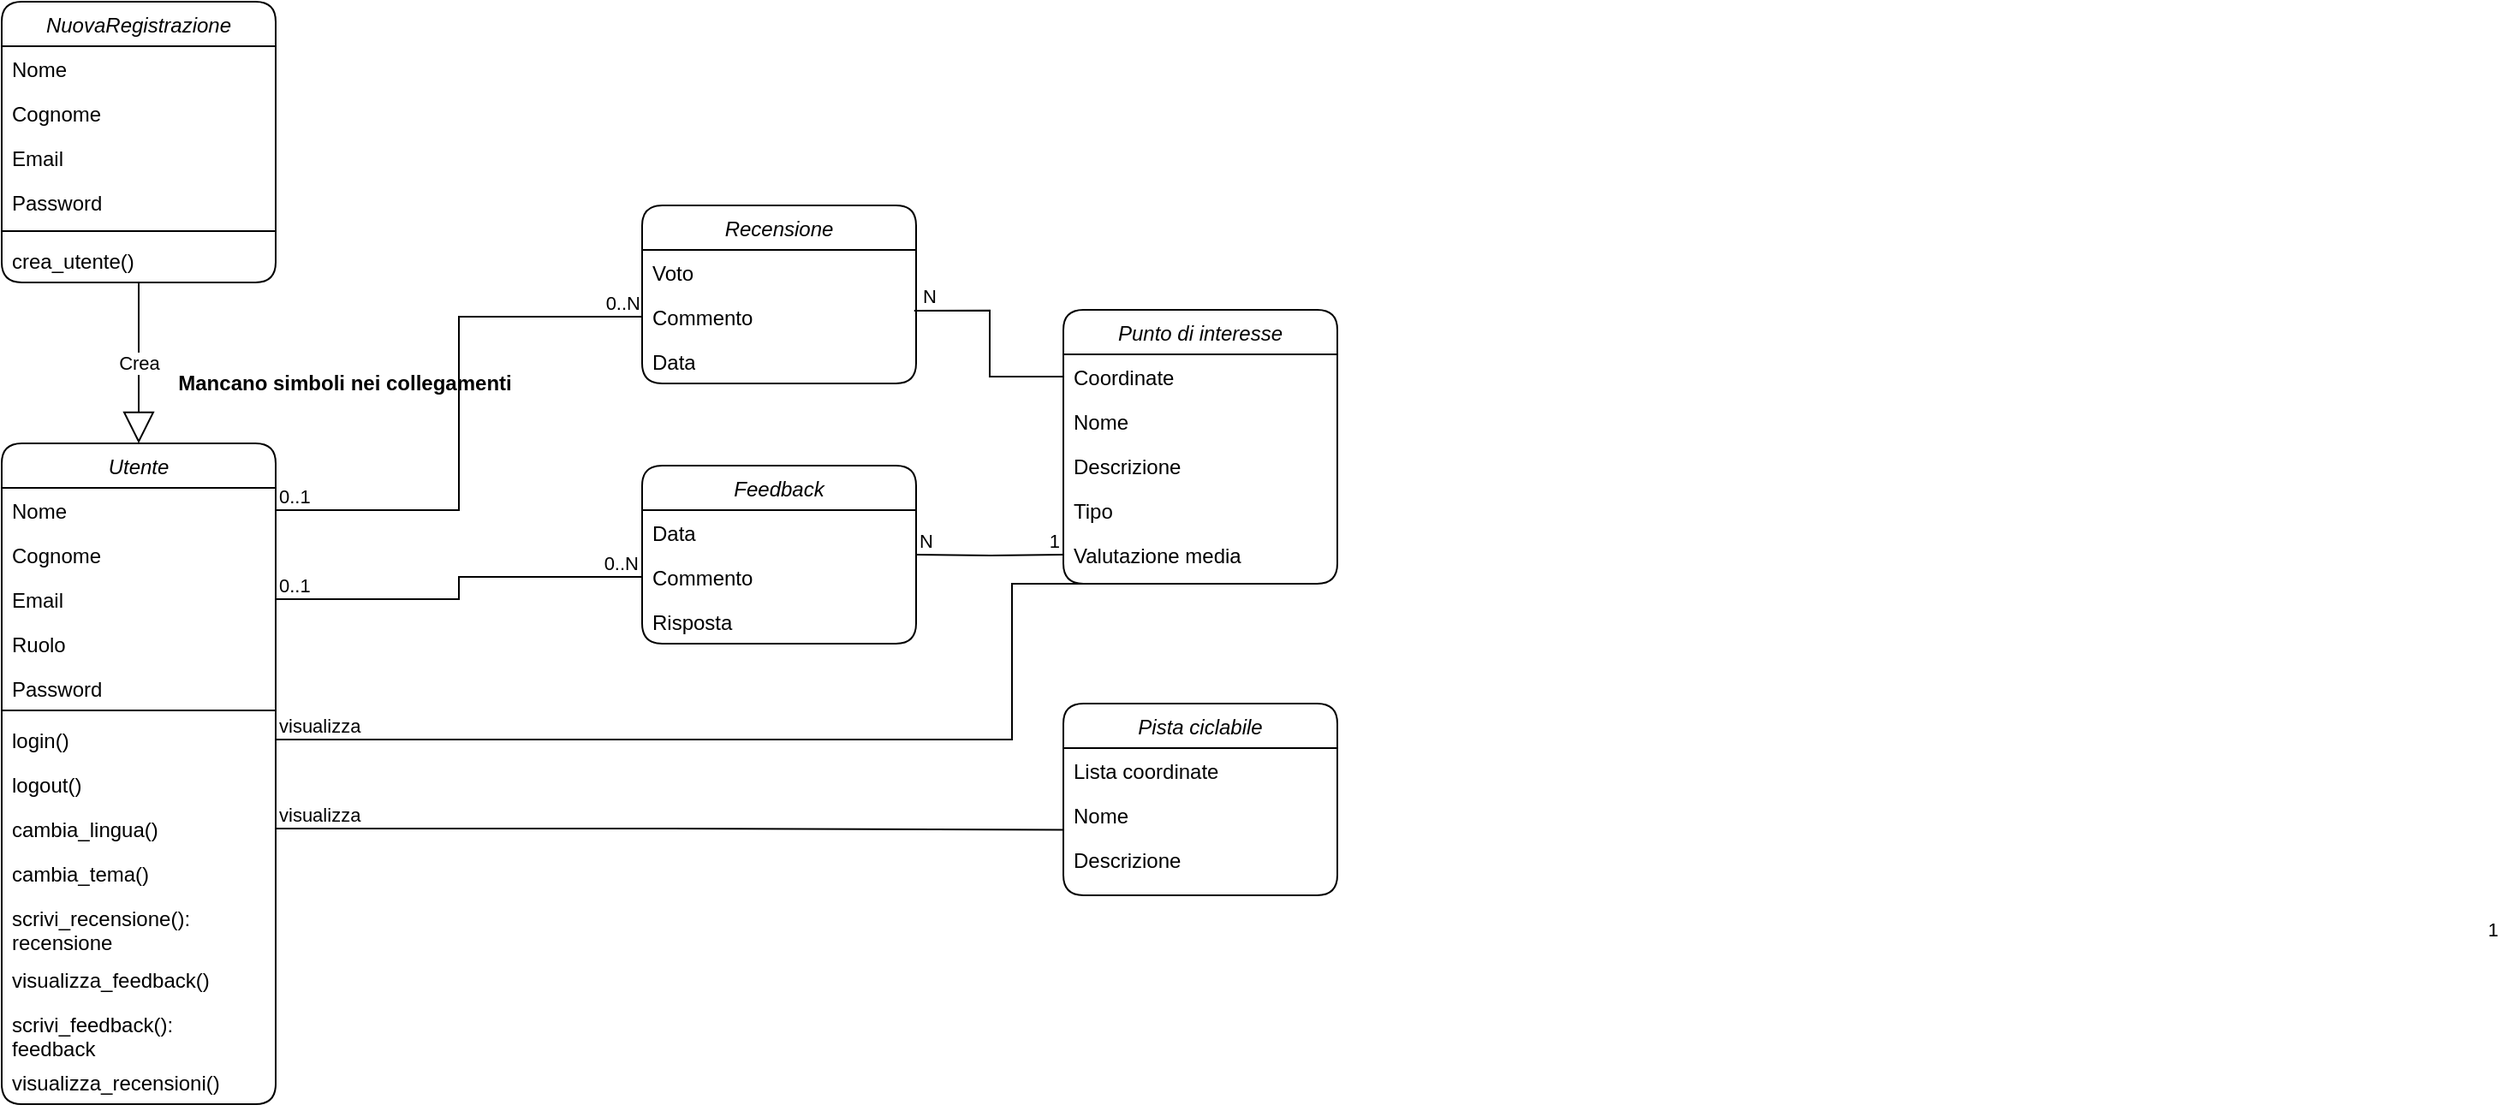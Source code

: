 <mxfile version="26.0.2">
  <diagram id="C5RBs43oDa-KdzZeNtuy" name="Page-1">
    <mxGraphModel dx="988" dy="1711" grid="1" gridSize="10" guides="1" tooltips="1" connect="1" arrows="1" fold="1" page="1" pageScale="1" pageWidth="827" pageHeight="1169" math="0" shadow="0">
      <root>
        <mxCell id="WIyWlLk6GJQsqaUBKTNV-0" />
        <mxCell id="WIyWlLk6GJQsqaUBKTNV-1" parent="WIyWlLk6GJQsqaUBKTNV-0" />
        <mxCell id="zkfFHV4jXpPFQw0GAbJ--0" value="Utente" style="swimlane;fontStyle=2;align=center;verticalAlign=top;childLayout=stackLayout;horizontal=1;startSize=26;horizontalStack=0;resizeParent=1;resizeLast=0;collapsible=1;marginBottom=0;rounded=1;shadow=0;strokeWidth=1;glass=0;swimlaneLine=1;" parent="WIyWlLk6GJQsqaUBKTNV-1" vertex="1">
          <mxGeometry x="40" y="118" width="160" height="386" as="geometry">
            <mxRectangle x="230" y="140" width="160" height="26" as="alternateBounds" />
          </mxGeometry>
        </mxCell>
        <mxCell id="zkfFHV4jXpPFQw0GAbJ--1" value="Nome" style="text;align=left;verticalAlign=top;spacingLeft=4;spacingRight=4;overflow=hidden;rotatable=0;points=[[0,0.5],[1,0.5]];portConstraint=eastwest;" parent="zkfFHV4jXpPFQw0GAbJ--0" vertex="1">
          <mxGeometry y="26" width="160" height="26" as="geometry" />
        </mxCell>
        <mxCell id="zkfFHV4jXpPFQw0GAbJ--2" value="Cognome" style="text;align=left;verticalAlign=top;spacingLeft=4;spacingRight=4;overflow=hidden;rotatable=0;points=[[0,0.5],[1,0.5]];portConstraint=eastwest;rounded=0;shadow=0;html=0;" parent="zkfFHV4jXpPFQw0GAbJ--0" vertex="1">
          <mxGeometry y="52" width="160" height="26" as="geometry" />
        </mxCell>
        <mxCell id="zkfFHV4jXpPFQw0GAbJ--3" value="Email" style="text;align=left;verticalAlign=top;spacingLeft=4;spacingRight=4;overflow=hidden;rotatable=0;points=[[0,0.5],[1,0.5]];portConstraint=eastwest;rounded=0;shadow=0;html=0;" parent="zkfFHV4jXpPFQw0GAbJ--0" vertex="1">
          <mxGeometry y="78" width="160" height="26" as="geometry" />
        </mxCell>
        <mxCell id="IHrfx9qahFb3z8Zhkl-v-51" value="Ruolo" style="text;strokeColor=none;fillColor=none;align=left;verticalAlign=top;spacingLeft=4;spacingRight=4;overflow=hidden;rotatable=0;points=[[0,0.5],[1,0.5]];portConstraint=eastwest;whiteSpace=wrap;html=1;" vertex="1" parent="zkfFHV4jXpPFQw0GAbJ--0">
          <mxGeometry y="104" width="160" height="26" as="geometry" />
        </mxCell>
        <mxCell id="IHrfx9qahFb3z8Zhkl-v-5" value="Password" style="text;strokeColor=none;fillColor=none;align=left;verticalAlign=top;spacingLeft=4;spacingRight=4;overflow=hidden;rotatable=0;points=[[0,0.5],[1,0.5]];portConstraint=eastwest;whiteSpace=wrap;html=1;" vertex="1" parent="zkfFHV4jXpPFQw0GAbJ--0">
          <mxGeometry y="130" width="160" height="22" as="geometry" />
        </mxCell>
        <mxCell id="IHrfx9qahFb3z8Zhkl-v-52" value="" style="line;strokeWidth=1;fillColor=none;align=left;verticalAlign=middle;spacingTop=-1;spacingLeft=3;spacingRight=3;rotatable=0;labelPosition=right;points=[];portConstraint=eastwest;strokeColor=inherit;" vertex="1" parent="zkfFHV4jXpPFQw0GAbJ--0">
          <mxGeometry y="152" width="160" height="8" as="geometry" />
        </mxCell>
        <mxCell id="IHrfx9qahFb3z8Zhkl-v-53" value="login()" style="text;strokeColor=none;fillColor=none;align=left;verticalAlign=top;spacingLeft=4;spacingRight=4;overflow=hidden;rotatable=0;points=[[0,0.5],[1,0.5]];portConstraint=eastwest;whiteSpace=wrap;html=1;" vertex="1" parent="zkfFHV4jXpPFQw0GAbJ--0">
          <mxGeometry y="160" width="160" height="26" as="geometry" />
        </mxCell>
        <mxCell id="IHrfx9qahFb3z8Zhkl-v-54" value="logout()" style="text;strokeColor=none;fillColor=none;align=left;verticalAlign=top;spacingLeft=4;spacingRight=4;overflow=hidden;rotatable=0;points=[[0,0.5],[1,0.5]];portConstraint=eastwest;whiteSpace=wrap;html=1;" vertex="1" parent="zkfFHV4jXpPFQw0GAbJ--0">
          <mxGeometry y="186" width="160" height="26" as="geometry" />
        </mxCell>
        <mxCell id="IHrfx9qahFb3z8Zhkl-v-64" value="cambia_lingua()" style="text;strokeColor=none;fillColor=none;align=left;verticalAlign=top;spacingLeft=4;spacingRight=4;overflow=hidden;rotatable=0;points=[[0,0.5],[1,0.5]];portConstraint=eastwest;whiteSpace=wrap;html=1;" vertex="1" parent="zkfFHV4jXpPFQw0GAbJ--0">
          <mxGeometry y="212" width="160" height="26" as="geometry" />
        </mxCell>
        <mxCell id="IHrfx9qahFb3z8Zhkl-v-65" value="cambia_tema()" style="text;strokeColor=none;fillColor=none;align=left;verticalAlign=top;spacingLeft=4;spacingRight=4;overflow=hidden;rotatable=0;points=[[0,0.5],[1,0.5]];portConstraint=eastwest;whiteSpace=wrap;html=1;" vertex="1" parent="zkfFHV4jXpPFQw0GAbJ--0">
          <mxGeometry y="238" width="160" height="26" as="geometry" />
        </mxCell>
        <mxCell id="IHrfx9qahFb3z8Zhkl-v-66" value="scrivi_recensione():&lt;div&gt;recensione&lt;/div&gt;" style="text;strokeColor=none;fillColor=none;align=left;verticalAlign=top;spacingLeft=4;spacingRight=4;overflow=hidden;rotatable=0;points=[[0,0.5],[1,0.5]];portConstraint=eastwest;whiteSpace=wrap;html=1;" vertex="1" parent="zkfFHV4jXpPFQw0GAbJ--0">
          <mxGeometry y="264" width="160" height="36" as="geometry" />
        </mxCell>
        <mxCell id="IHrfx9qahFb3z8Zhkl-v-69" value="visualizza_feedback()" style="text;strokeColor=none;fillColor=none;align=left;verticalAlign=top;spacingLeft=4;spacingRight=4;overflow=hidden;rotatable=0;points=[[0,0.5],[1,0.5]];portConstraint=eastwest;whiteSpace=wrap;html=1;" vertex="1" parent="zkfFHV4jXpPFQw0GAbJ--0">
          <mxGeometry y="300" width="160" height="26" as="geometry" />
        </mxCell>
        <mxCell id="IHrfx9qahFb3z8Zhkl-v-67" value="scrivi_feedback():&lt;div&gt;feedback&lt;/div&gt;" style="text;strokeColor=none;fillColor=none;align=left;verticalAlign=top;spacingLeft=4;spacingRight=4;overflow=hidden;rotatable=0;points=[[0,0.5],[1,0.5]];portConstraint=eastwest;whiteSpace=wrap;html=1;" vertex="1" parent="zkfFHV4jXpPFQw0GAbJ--0">
          <mxGeometry y="326" width="160" height="34" as="geometry" />
        </mxCell>
        <mxCell id="IHrfx9qahFb3z8Zhkl-v-70" value="visualizza_recensioni()" style="text;strokeColor=none;fillColor=none;align=left;verticalAlign=top;spacingLeft=4;spacingRight=4;overflow=hidden;rotatable=0;points=[[0,0.5],[1,0.5]];portConstraint=eastwest;whiteSpace=wrap;html=1;" vertex="1" parent="zkfFHV4jXpPFQw0GAbJ--0">
          <mxGeometry y="360" width="160" height="26" as="geometry" />
        </mxCell>
        <mxCell id="IHrfx9qahFb3z8Zhkl-v-7" value="NuovaRegistrazione" style="swimlane;fontStyle=2;align=center;verticalAlign=top;childLayout=stackLayout;horizontal=1;startSize=26;horizontalStack=0;resizeParent=1;resizeLast=0;collapsible=1;marginBottom=0;rounded=1;shadow=0;strokeWidth=1;glass=0;swimlaneLine=1;" vertex="1" parent="WIyWlLk6GJQsqaUBKTNV-1">
          <mxGeometry x="40" y="-140" width="160" height="164" as="geometry">
            <mxRectangle x="230" y="140" width="160" height="26" as="alternateBounds" />
          </mxGeometry>
        </mxCell>
        <mxCell id="IHrfx9qahFb3z8Zhkl-v-8" value="Nome" style="text;align=left;verticalAlign=top;spacingLeft=4;spacingRight=4;overflow=hidden;rotatable=0;points=[[0,0.5],[1,0.5]];portConstraint=eastwest;" vertex="1" parent="IHrfx9qahFb3z8Zhkl-v-7">
          <mxGeometry y="26" width="160" height="26" as="geometry" />
        </mxCell>
        <mxCell id="IHrfx9qahFb3z8Zhkl-v-9" value="Cognome" style="text;align=left;verticalAlign=top;spacingLeft=4;spacingRight=4;overflow=hidden;rotatable=0;points=[[0,0.5],[1,0.5]];portConstraint=eastwest;rounded=0;shadow=0;html=0;" vertex="1" parent="IHrfx9qahFb3z8Zhkl-v-7">
          <mxGeometry y="52" width="160" height="26" as="geometry" />
        </mxCell>
        <mxCell id="IHrfx9qahFb3z8Zhkl-v-10" value="Email" style="text;align=left;verticalAlign=top;spacingLeft=4;spacingRight=4;overflow=hidden;rotatable=0;points=[[0,0.5],[1,0.5]];portConstraint=eastwest;rounded=0;shadow=0;html=0;" vertex="1" parent="IHrfx9qahFb3z8Zhkl-v-7">
          <mxGeometry y="78" width="160" height="26" as="geometry" />
        </mxCell>
        <mxCell id="IHrfx9qahFb3z8Zhkl-v-11" value="Password" style="text;strokeColor=none;fillColor=none;align=left;verticalAlign=top;spacingLeft=4;spacingRight=4;overflow=hidden;rotatable=0;points=[[0,0.5],[1,0.5]];portConstraint=eastwest;whiteSpace=wrap;html=1;" vertex="1" parent="IHrfx9qahFb3z8Zhkl-v-7">
          <mxGeometry y="104" width="160" height="26" as="geometry" />
        </mxCell>
        <mxCell id="IHrfx9qahFb3z8Zhkl-v-62" value="" style="line;strokeWidth=1;fillColor=none;align=left;verticalAlign=middle;spacingTop=-1;spacingLeft=3;spacingRight=3;rotatable=0;labelPosition=right;points=[];portConstraint=eastwest;strokeColor=inherit;" vertex="1" parent="IHrfx9qahFb3z8Zhkl-v-7">
          <mxGeometry y="130" width="160" height="8" as="geometry" />
        </mxCell>
        <mxCell id="IHrfx9qahFb3z8Zhkl-v-63" value="crea_utente()" style="text;strokeColor=none;fillColor=none;align=left;verticalAlign=top;spacingLeft=4;spacingRight=4;overflow=hidden;rotatable=0;points=[[0,0.5],[1,0.5]];portConstraint=eastwest;whiteSpace=wrap;html=1;" vertex="1" parent="IHrfx9qahFb3z8Zhkl-v-7">
          <mxGeometry y="138" width="160" height="26" as="geometry" />
        </mxCell>
        <mxCell id="IHrfx9qahFb3z8Zhkl-v-12" value="Crea" style="endArrow=block;endSize=16;endFill=0;html=1;rounded=0;entryX=0.5;entryY=0;entryDx=0;entryDy=0;exitX=0.5;exitY=1;exitDx=0;exitDy=0;" edge="1" parent="WIyWlLk6GJQsqaUBKTNV-1" source="IHrfx9qahFb3z8Zhkl-v-7" target="zkfFHV4jXpPFQw0GAbJ--0">
          <mxGeometry width="160" relative="1" as="geometry">
            <mxPoint x="70" y="90" as="sourcePoint" />
            <mxPoint x="230" y="90" as="targetPoint" />
          </mxGeometry>
        </mxCell>
        <mxCell id="IHrfx9qahFb3z8Zhkl-v-13" value="Punto di interesse" style="swimlane;fontStyle=2;align=center;verticalAlign=top;childLayout=stackLayout;horizontal=1;startSize=26;horizontalStack=0;resizeParent=1;resizeLast=0;collapsible=1;marginBottom=0;rounded=1;shadow=0;strokeWidth=1;glass=0;swimlaneLine=1;" vertex="1" parent="WIyWlLk6GJQsqaUBKTNV-1">
          <mxGeometry x="660" y="40" width="160" height="160" as="geometry">
            <mxRectangle x="470" y="30" width="160" height="26" as="alternateBounds" />
          </mxGeometry>
        </mxCell>
        <mxCell id="IHrfx9qahFb3z8Zhkl-v-14" value="Coordinate" style="text;align=left;verticalAlign=top;spacingLeft=4;spacingRight=4;overflow=hidden;rotatable=0;points=[[0,0.5],[1,0.5]];portConstraint=eastwest;" vertex="1" parent="IHrfx9qahFb3z8Zhkl-v-13">
          <mxGeometry y="26" width="160" height="26" as="geometry" />
        </mxCell>
        <mxCell id="IHrfx9qahFb3z8Zhkl-v-15" value="Nome" style="text;align=left;verticalAlign=top;spacingLeft=4;spacingRight=4;overflow=hidden;rotatable=0;points=[[0,0.5],[1,0.5]];portConstraint=eastwest;rounded=0;shadow=0;html=0;" vertex="1" parent="IHrfx9qahFb3z8Zhkl-v-13">
          <mxGeometry y="52" width="160" height="26" as="geometry" />
        </mxCell>
        <mxCell id="IHrfx9qahFb3z8Zhkl-v-16" value="Descrizione" style="text;align=left;verticalAlign=top;spacingLeft=4;spacingRight=4;overflow=hidden;rotatable=0;points=[[0,0.5],[1,0.5]];portConstraint=eastwest;rounded=0;shadow=0;html=0;" vertex="1" parent="IHrfx9qahFb3z8Zhkl-v-13">
          <mxGeometry y="78" width="160" height="26" as="geometry" />
        </mxCell>
        <mxCell id="IHrfx9qahFb3z8Zhkl-v-18" value="Tipo" style="text;strokeColor=none;fillColor=none;align=left;verticalAlign=top;spacingLeft=4;spacingRight=4;overflow=hidden;rotatable=0;points=[[0,0.5],[1,0.5]];portConstraint=eastwest;whiteSpace=wrap;html=1;" vertex="1" parent="IHrfx9qahFb3z8Zhkl-v-13">
          <mxGeometry y="104" width="160" height="26" as="geometry" />
        </mxCell>
        <mxCell id="IHrfx9qahFb3z8Zhkl-v-19" value="Valutazione media" style="text;strokeColor=none;fillColor=none;align=left;verticalAlign=top;spacingLeft=4;spacingRight=4;overflow=hidden;rotatable=0;points=[[0,0.5],[1,0.5]];portConstraint=eastwest;whiteSpace=wrap;html=1;" vertex="1" parent="IHrfx9qahFb3z8Zhkl-v-13">
          <mxGeometry y="130" width="160" height="26" as="geometry" />
        </mxCell>
        <mxCell id="IHrfx9qahFb3z8Zhkl-v-28" value="Feedback" style="swimlane;fontStyle=2;align=center;verticalAlign=top;childLayout=stackLayout;horizontal=1;startSize=26;horizontalStack=0;resizeParent=1;resizeLast=0;collapsible=1;marginBottom=0;rounded=1;shadow=0;strokeWidth=1;glass=0;swimlaneLine=1;" vertex="1" parent="WIyWlLk6GJQsqaUBKTNV-1">
          <mxGeometry x="414" y="131" width="160" height="104" as="geometry">
            <mxRectangle x="470" y="30" width="160" height="26" as="alternateBounds" />
          </mxGeometry>
        </mxCell>
        <mxCell id="IHrfx9qahFb3z8Zhkl-v-35" value="" style="endArrow=none;html=1;edgeStyle=orthogonalEdgeStyle;rounded=0;entryX=0;entryY=0.5;entryDx=0;entryDy=0;" edge="1" parent="IHrfx9qahFb3z8Zhkl-v-28" target="IHrfx9qahFb3z8Zhkl-v-19">
          <mxGeometry relative="1" as="geometry">
            <mxPoint x="160" y="52" as="sourcePoint" />
            <mxPoint x="286" y="50" as="targetPoint" />
          </mxGeometry>
        </mxCell>
        <mxCell id="IHrfx9qahFb3z8Zhkl-v-36" value="N" style="edgeLabel;resizable=0;html=1;align=left;verticalAlign=bottom;" connectable="0" vertex="1" parent="IHrfx9qahFb3z8Zhkl-v-35">
          <mxGeometry x="-1" relative="1" as="geometry" />
        </mxCell>
        <mxCell id="IHrfx9qahFb3z8Zhkl-v-37" value="1" style="edgeLabel;resizable=0;html=1;align=right;verticalAlign=bottom;" connectable="0" vertex="1" parent="IHrfx9qahFb3z8Zhkl-v-35">
          <mxGeometry x="1" relative="1" as="geometry">
            <mxPoint x="-1" as="offset" />
          </mxGeometry>
        </mxCell>
        <mxCell id="IHrfx9qahFb3z8Zhkl-v-29" value="Data" style="text;align=left;verticalAlign=top;spacingLeft=4;spacingRight=4;overflow=hidden;rotatable=0;points=[[0,0.5],[1,0.5]];portConstraint=eastwest;rounded=0;shadow=0;html=0;" vertex="1" parent="IHrfx9qahFb3z8Zhkl-v-28">
          <mxGeometry y="26" width="160" height="26" as="geometry" />
        </mxCell>
        <mxCell id="IHrfx9qahFb3z8Zhkl-v-30" value="Commento" style="text;align=left;verticalAlign=top;spacingLeft=4;spacingRight=4;overflow=hidden;rotatable=0;points=[[0,0.5],[1,0.5]];portConstraint=eastwest;rounded=0;shadow=0;html=0;" vertex="1" parent="IHrfx9qahFb3z8Zhkl-v-28">
          <mxGeometry y="52" width="160" height="26" as="geometry" />
        </mxCell>
        <mxCell id="IHrfx9qahFb3z8Zhkl-v-31" value="Risposta" style="text;strokeColor=none;fillColor=none;align=left;verticalAlign=top;spacingLeft=4;spacingRight=4;overflow=hidden;rotatable=0;points=[[0,0.5],[1,0.5]];portConstraint=eastwest;whiteSpace=wrap;html=1;" vertex="1" parent="IHrfx9qahFb3z8Zhkl-v-28">
          <mxGeometry y="78" width="160" height="26" as="geometry" />
        </mxCell>
        <mxCell id="IHrfx9qahFb3z8Zhkl-v-32" value="" style="endArrow=none;html=1;edgeStyle=orthogonalEdgeStyle;rounded=0;exitX=0;exitY=0.5;exitDx=0;exitDy=0;entryX=0.993;entryY=0.363;entryDx=0;entryDy=0;entryPerimeter=0;" edge="1" parent="WIyWlLk6GJQsqaUBKTNV-1" source="IHrfx9qahFb3z8Zhkl-v-14" target="IHrfx9qahFb3z8Zhkl-v-24">
          <mxGeometry relative="1" as="geometry">
            <mxPoint x="574" y="69.0" as="sourcePoint" />
            <mxPoint x="590" y="50" as="targetPoint" />
          </mxGeometry>
        </mxCell>
        <mxCell id="IHrfx9qahFb3z8Zhkl-v-33" value="1" style="edgeLabel;resizable=0;html=1;align=left;verticalAlign=bottom;" connectable="0" vertex="1" parent="IHrfx9qahFb3z8Zhkl-v-32">
          <mxGeometry x="-1" relative="1" as="geometry">
            <mxPoint x="830" y="331" as="offset" />
          </mxGeometry>
        </mxCell>
        <mxCell id="IHrfx9qahFb3z8Zhkl-v-34" value="N" style="edgeLabel;resizable=0;html=1;align=right;verticalAlign=bottom;" connectable="0" vertex="1" parent="IHrfx9qahFb3z8Zhkl-v-32">
          <mxGeometry x="1" relative="1" as="geometry">
            <mxPoint x="13" as="offset" />
          </mxGeometry>
        </mxCell>
        <mxCell id="IHrfx9qahFb3z8Zhkl-v-21" value="Recensione" style="swimlane;fontStyle=2;align=center;verticalAlign=top;childLayout=stackLayout;horizontal=1;startSize=26;horizontalStack=0;resizeParent=1;resizeLast=0;collapsible=1;marginBottom=0;rounded=1;shadow=0;strokeWidth=1;glass=0;swimlaneLine=1;" vertex="1" parent="WIyWlLk6GJQsqaUBKTNV-1">
          <mxGeometry x="414" y="-21" width="160" height="104" as="geometry">
            <mxRectangle x="470" y="30" width="160" height="26" as="alternateBounds" />
          </mxGeometry>
        </mxCell>
        <mxCell id="IHrfx9qahFb3z8Zhkl-v-23" value="Voto" style="text;align=left;verticalAlign=top;spacingLeft=4;spacingRight=4;overflow=hidden;rotatable=0;points=[[0,0.5],[1,0.5]];portConstraint=eastwest;rounded=0;shadow=0;html=0;" vertex="1" parent="IHrfx9qahFb3z8Zhkl-v-21">
          <mxGeometry y="26" width="160" height="26" as="geometry" />
        </mxCell>
        <mxCell id="IHrfx9qahFb3z8Zhkl-v-24" value="Commento" style="text;align=left;verticalAlign=top;spacingLeft=4;spacingRight=4;overflow=hidden;rotatable=0;points=[[0,0.5],[1,0.5]];portConstraint=eastwest;rounded=0;shadow=0;html=0;" vertex="1" parent="IHrfx9qahFb3z8Zhkl-v-21">
          <mxGeometry y="52" width="160" height="26" as="geometry" />
        </mxCell>
        <mxCell id="IHrfx9qahFb3z8Zhkl-v-25" value="Data" style="text;strokeColor=none;fillColor=none;align=left;verticalAlign=top;spacingLeft=4;spacingRight=4;overflow=hidden;rotatable=0;points=[[0,0.5],[1,0.5]];portConstraint=eastwest;whiteSpace=wrap;html=1;" vertex="1" parent="IHrfx9qahFb3z8Zhkl-v-21">
          <mxGeometry y="78" width="160" height="26" as="geometry" />
        </mxCell>
        <mxCell id="IHrfx9qahFb3z8Zhkl-v-38" value="" style="endArrow=none;html=1;edgeStyle=orthogonalEdgeStyle;rounded=0;entryX=0;entryY=0.5;entryDx=0;entryDy=0;exitX=1;exitY=0.5;exitDx=0;exitDy=0;" edge="1" parent="WIyWlLk6GJQsqaUBKTNV-1" source="zkfFHV4jXpPFQw0GAbJ--1" target="IHrfx9qahFb3z8Zhkl-v-24">
          <mxGeometry relative="1" as="geometry">
            <mxPoint x="230" y="80" as="sourcePoint" />
            <mxPoint x="390" y="80" as="targetPoint" />
          </mxGeometry>
        </mxCell>
        <mxCell id="IHrfx9qahFb3z8Zhkl-v-39" value="0..1" style="edgeLabel;resizable=0;html=1;align=left;verticalAlign=bottom;" connectable="0" vertex="1" parent="IHrfx9qahFb3z8Zhkl-v-38">
          <mxGeometry x="-1" relative="1" as="geometry" />
        </mxCell>
        <mxCell id="IHrfx9qahFb3z8Zhkl-v-40" value="0..N" style="edgeLabel;resizable=0;html=1;align=right;verticalAlign=bottom;" connectable="0" vertex="1" parent="IHrfx9qahFb3z8Zhkl-v-38">
          <mxGeometry x="1" relative="1" as="geometry">
            <mxPoint x="-1" as="offset" />
          </mxGeometry>
        </mxCell>
        <mxCell id="IHrfx9qahFb3z8Zhkl-v-41" value="" style="endArrow=none;html=1;edgeStyle=orthogonalEdgeStyle;rounded=0;entryX=0;entryY=0.5;entryDx=0;entryDy=0;exitX=1;exitY=0.5;exitDx=0;exitDy=0;" edge="1" parent="WIyWlLk6GJQsqaUBKTNV-1" source="zkfFHV4jXpPFQw0GAbJ--3" target="IHrfx9qahFb3z8Zhkl-v-30">
          <mxGeometry relative="1" as="geometry">
            <mxPoint x="220" y="200" as="sourcePoint" />
            <mxPoint x="380" y="200" as="targetPoint" />
          </mxGeometry>
        </mxCell>
        <mxCell id="IHrfx9qahFb3z8Zhkl-v-42" value="0..1" style="edgeLabel;resizable=0;html=1;align=left;verticalAlign=bottom;" connectable="0" vertex="1" parent="IHrfx9qahFb3z8Zhkl-v-41">
          <mxGeometry x="-1" relative="1" as="geometry" />
        </mxCell>
        <mxCell id="IHrfx9qahFb3z8Zhkl-v-43" value="0..N" style="edgeLabel;resizable=0;html=1;align=right;verticalAlign=bottom;" connectable="0" vertex="1" parent="IHrfx9qahFb3z8Zhkl-v-41">
          <mxGeometry x="1" relative="1" as="geometry">
            <mxPoint x="-2" as="offset" />
          </mxGeometry>
        </mxCell>
        <mxCell id="IHrfx9qahFb3z8Zhkl-v-44" value="Pista ciclabile" style="swimlane;fontStyle=2;align=center;verticalAlign=top;childLayout=stackLayout;horizontal=1;startSize=26;horizontalStack=0;resizeParent=1;resizeLast=0;collapsible=1;marginBottom=0;rounded=1;shadow=0;strokeWidth=1;glass=0;swimlaneLine=1;" vertex="1" parent="WIyWlLk6GJQsqaUBKTNV-1">
          <mxGeometry x="660" y="270" width="160" height="112" as="geometry">
            <mxRectangle x="470" y="30" width="160" height="26" as="alternateBounds" />
          </mxGeometry>
        </mxCell>
        <mxCell id="IHrfx9qahFb3z8Zhkl-v-45" value="Lista coordinate" style="text;align=left;verticalAlign=top;spacingLeft=4;spacingRight=4;overflow=hidden;rotatable=0;points=[[0,0.5],[1,0.5]];portConstraint=eastwest;" vertex="1" parent="IHrfx9qahFb3z8Zhkl-v-44">
          <mxGeometry y="26" width="160" height="26" as="geometry" />
        </mxCell>
        <mxCell id="IHrfx9qahFb3z8Zhkl-v-46" value="Nome" style="text;align=left;verticalAlign=top;spacingLeft=4;spacingRight=4;overflow=hidden;rotatable=0;points=[[0,0.5],[1,0.5]];portConstraint=eastwest;rounded=0;shadow=0;html=0;" vertex="1" parent="IHrfx9qahFb3z8Zhkl-v-44">
          <mxGeometry y="52" width="160" height="26" as="geometry" />
        </mxCell>
        <mxCell id="IHrfx9qahFb3z8Zhkl-v-47" value="Descrizione" style="text;align=left;verticalAlign=top;spacingLeft=4;spacingRight=4;overflow=hidden;rotatable=0;points=[[0,0.5],[1,0.5]];portConstraint=eastwest;rounded=0;shadow=0;html=0;" vertex="1" parent="IHrfx9qahFb3z8Zhkl-v-44">
          <mxGeometry y="78" width="160" height="26" as="geometry" />
        </mxCell>
        <mxCell id="IHrfx9qahFb3z8Zhkl-v-68" value="Mancano simboli nei collegamenti" style="text;align=center;fontStyle=1;verticalAlign=middle;spacingLeft=3;spacingRight=3;strokeColor=none;rotatable=0;points=[[0,0.5],[1,0.5]];portConstraint=eastwest;html=1;" vertex="1" parent="WIyWlLk6GJQsqaUBKTNV-1">
          <mxGeometry x="200" y="70" width="80" height="26" as="geometry" />
        </mxCell>
        <mxCell id="IHrfx9qahFb3z8Zhkl-v-71" value="" style="endArrow=none;html=1;edgeStyle=orthogonalEdgeStyle;rounded=0;exitX=1;exitY=0.5;exitDx=0;exitDy=0;entryX=0.5;entryY=1;entryDx=0;entryDy=0;" edge="1" parent="WIyWlLk6GJQsqaUBKTNV-1" source="IHrfx9qahFb3z8Zhkl-v-53" target="IHrfx9qahFb3z8Zhkl-v-13">
          <mxGeometry relative="1" as="geometry">
            <mxPoint x="260" y="310" as="sourcePoint" />
            <mxPoint x="420" y="310" as="targetPoint" />
            <Array as="points">
              <mxPoint x="630" y="291" />
              <mxPoint x="630" y="200" />
            </Array>
          </mxGeometry>
        </mxCell>
        <mxCell id="IHrfx9qahFb3z8Zhkl-v-72" value="visualizza" style="edgeLabel;resizable=0;html=1;align=left;verticalAlign=bottom;" connectable="0" vertex="1" parent="IHrfx9qahFb3z8Zhkl-v-71">
          <mxGeometry x="-1" relative="1" as="geometry" />
        </mxCell>
        <mxCell id="IHrfx9qahFb3z8Zhkl-v-74" value="" style="endArrow=none;html=1;edgeStyle=orthogonalEdgeStyle;rounded=0;exitX=1;exitY=0.5;exitDx=0;exitDy=0;entryX=0.001;entryY=0.837;entryDx=0;entryDy=0;entryPerimeter=0;" edge="1" parent="WIyWlLk6GJQsqaUBKTNV-1" source="IHrfx9qahFb3z8Zhkl-v-64" target="IHrfx9qahFb3z8Zhkl-v-46">
          <mxGeometry relative="1" as="geometry">
            <mxPoint x="230" y="330" as="sourcePoint" />
            <mxPoint x="390" y="330" as="targetPoint" />
          </mxGeometry>
        </mxCell>
        <mxCell id="IHrfx9qahFb3z8Zhkl-v-75" value="visualizza" style="edgeLabel;resizable=0;html=1;align=left;verticalAlign=bottom;" connectable="0" vertex="1" parent="IHrfx9qahFb3z8Zhkl-v-74">
          <mxGeometry x="-1" relative="1" as="geometry" />
        </mxCell>
      </root>
    </mxGraphModel>
  </diagram>
</mxfile>
